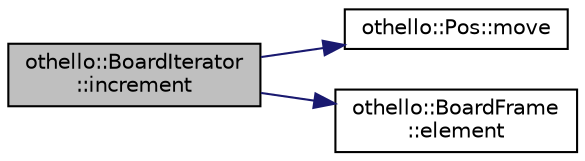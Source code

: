 digraph "othello::BoardIterator::increment"
{
  edge [fontname="Helvetica",fontsize="10",labelfontname="Helvetica",labelfontsize="10"];
  node [fontname="Helvetica",fontsize="10",shape=record];
  rankdir="LR";
  Node1 [label="othello::BoardIterator\l::increment",height=0.2,width=0.4,color="black", fillcolor="grey75", style="filled", fontcolor="black"];
  Node1 -> Node2 [color="midnightblue",fontsize="10",style="solid",fontname="Helvetica"];
  Node2 [label="othello::Pos::move",height=0.2,width=0.4,color="black", fillcolor="white", style="filled",URL="$d7/dd3/classothello_1_1_pos.html#a0ae5fe5ae406ac6914bf6b6d134e7d90"];
  Node1 -> Node3 [color="midnightblue",fontsize="10",style="solid",fontname="Helvetica"];
  Node3 [label="othello::BoardFrame\l::element",height=0.2,width=0.4,color="black", fillcolor="white", style="filled",URL="$d0/def/classothello_1_1_board_frame.html#a7df40d745d8f0c26a50ccc206641604c"];
}
